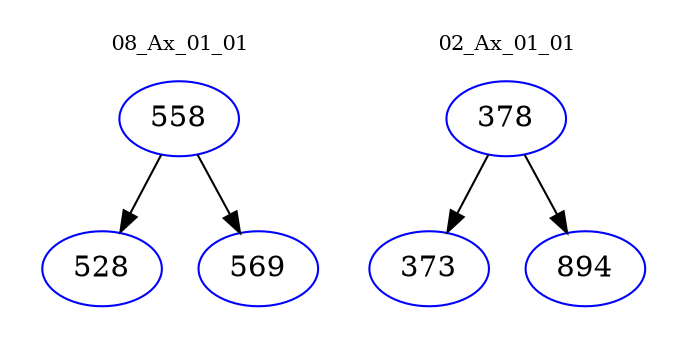 digraph{
subgraph cluster_0 {
color = white
label = "08_Ax_01_01";
fontsize=10;
T0_558 [label="558", color="blue"]
T0_558 -> T0_528 [color="black"]
T0_528 [label="528", color="blue"]
T0_558 -> T0_569 [color="black"]
T0_569 [label="569", color="blue"]
}
subgraph cluster_1 {
color = white
label = "02_Ax_01_01";
fontsize=10;
T1_378 [label="378", color="blue"]
T1_378 -> T1_373 [color="black"]
T1_373 [label="373", color="blue"]
T1_378 -> T1_894 [color="black"]
T1_894 [label="894", color="blue"]
}
}
